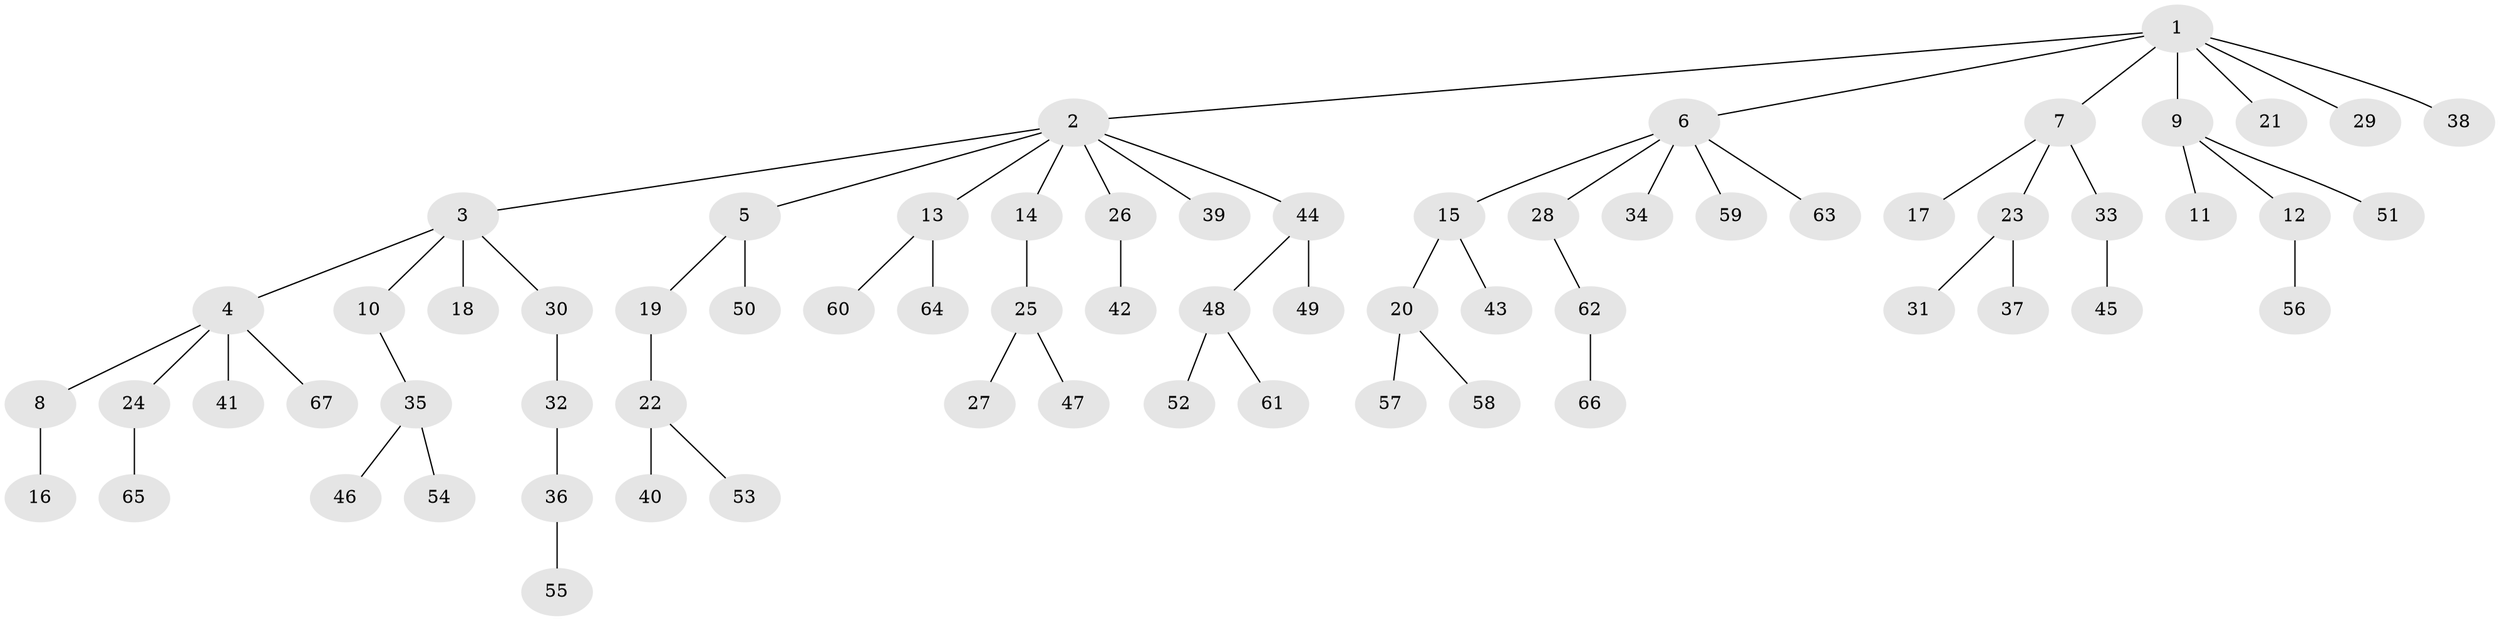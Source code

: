 // original degree distribution, {8: 0.010526315789473684, 9: 0.010526315789473684, 5: 0.031578947368421054, 6: 0.010526315789473684, 4: 0.05263157894736842, 7: 0.010526315789473684, 3: 0.10526315789473684, 1: 0.5578947368421052, 2: 0.21052631578947367}
// Generated by graph-tools (version 1.1) at 2025/51/03/04/25 22:51:35]
// undirected, 67 vertices, 66 edges
graph export_dot {
  node [color=gray90,style=filled];
  1;
  2;
  3;
  4;
  5;
  6;
  7;
  8;
  9;
  10;
  11;
  12;
  13;
  14;
  15;
  16;
  17;
  18;
  19;
  20;
  21;
  22;
  23;
  24;
  25;
  26;
  27;
  28;
  29;
  30;
  31;
  32;
  33;
  34;
  35;
  36;
  37;
  38;
  39;
  40;
  41;
  42;
  43;
  44;
  45;
  46;
  47;
  48;
  49;
  50;
  51;
  52;
  53;
  54;
  55;
  56;
  57;
  58;
  59;
  60;
  61;
  62;
  63;
  64;
  65;
  66;
  67;
  1 -- 2 [weight=1.0];
  1 -- 6 [weight=1.0];
  1 -- 7 [weight=1.0];
  1 -- 9 [weight=1.0];
  1 -- 21 [weight=1.0];
  1 -- 29 [weight=1.0];
  1 -- 38 [weight=1.0];
  2 -- 3 [weight=1.0];
  2 -- 5 [weight=1.0];
  2 -- 13 [weight=1.0];
  2 -- 14 [weight=1.0];
  2 -- 26 [weight=1.0];
  2 -- 39 [weight=1.0];
  2 -- 44 [weight=1.0];
  3 -- 4 [weight=1.0];
  3 -- 10 [weight=1.0];
  3 -- 18 [weight=1.0];
  3 -- 30 [weight=1.0];
  4 -- 8 [weight=1.0];
  4 -- 24 [weight=1.0];
  4 -- 41 [weight=1.0];
  4 -- 67 [weight=1.0];
  5 -- 19 [weight=1.0];
  5 -- 50 [weight=1.0];
  6 -- 15 [weight=1.0];
  6 -- 28 [weight=1.0];
  6 -- 34 [weight=1.0];
  6 -- 59 [weight=1.0];
  6 -- 63 [weight=1.0];
  7 -- 17 [weight=1.0];
  7 -- 23 [weight=1.0];
  7 -- 33 [weight=1.0];
  8 -- 16 [weight=1.0];
  9 -- 11 [weight=1.0];
  9 -- 12 [weight=1.0];
  9 -- 51 [weight=1.0];
  10 -- 35 [weight=1.0];
  12 -- 56 [weight=1.0];
  13 -- 60 [weight=1.0];
  13 -- 64 [weight=1.0];
  14 -- 25 [weight=1.0];
  15 -- 20 [weight=1.0];
  15 -- 43 [weight=1.0];
  19 -- 22 [weight=1.0];
  20 -- 57 [weight=1.0];
  20 -- 58 [weight=1.0];
  22 -- 40 [weight=1.0];
  22 -- 53 [weight=1.0];
  23 -- 31 [weight=1.0];
  23 -- 37 [weight=1.0];
  24 -- 65 [weight=1.0];
  25 -- 27 [weight=1.0];
  25 -- 47 [weight=1.0];
  26 -- 42 [weight=1.0];
  28 -- 62 [weight=1.0];
  30 -- 32 [weight=1.0];
  32 -- 36 [weight=1.0];
  33 -- 45 [weight=1.0];
  35 -- 46 [weight=1.0];
  35 -- 54 [weight=1.0];
  36 -- 55 [weight=1.0];
  44 -- 48 [weight=1.0];
  44 -- 49 [weight=1.0];
  48 -- 52 [weight=1.0];
  48 -- 61 [weight=1.0];
  62 -- 66 [weight=1.0];
}
